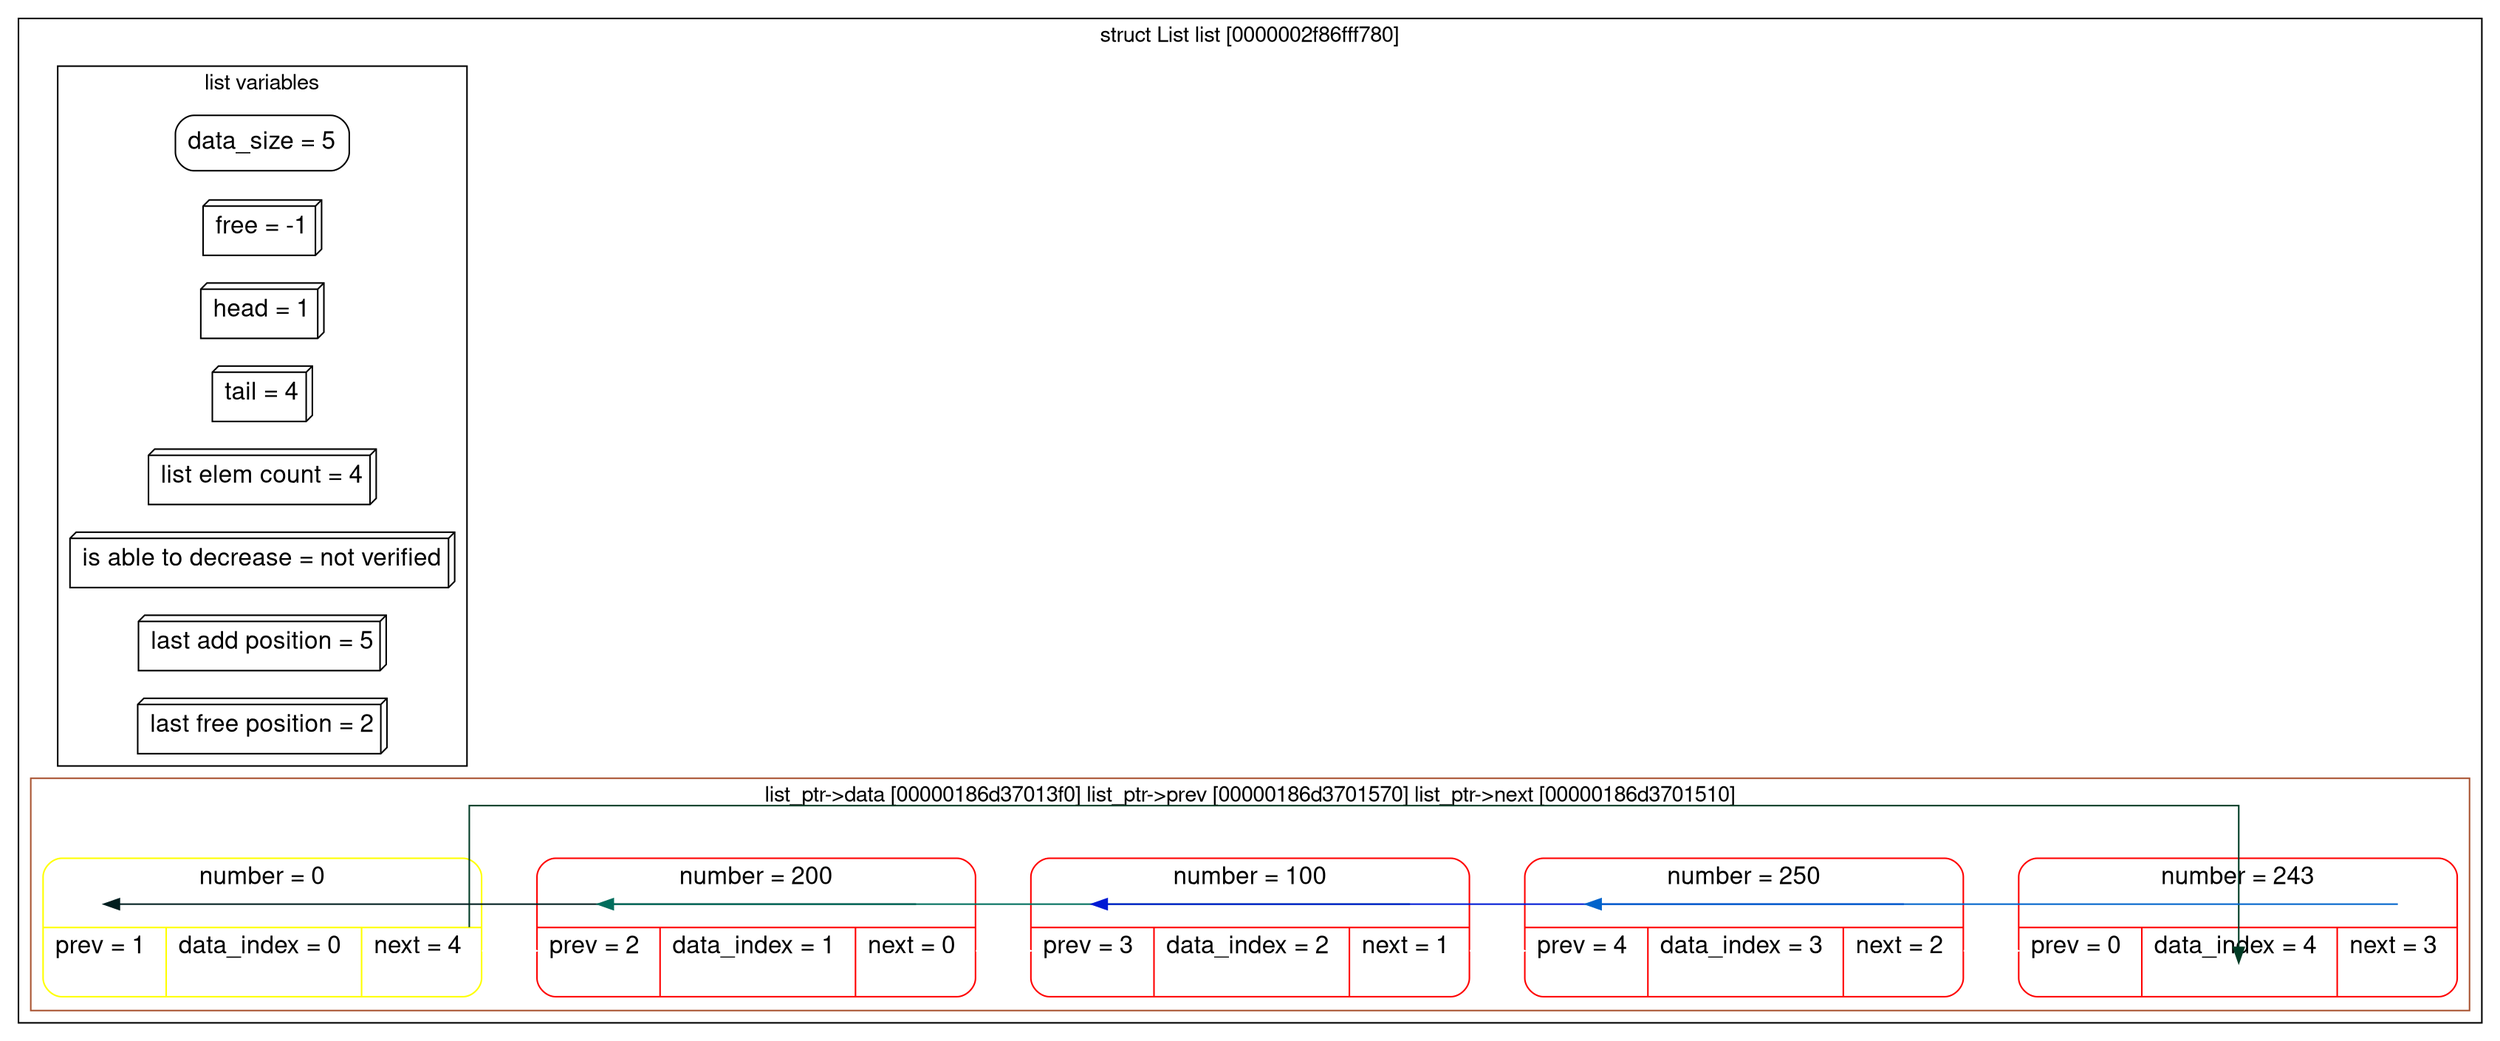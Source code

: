 digraph G {
rankdir = "LR";
graph [splines=ortho];
subgraph cluster0 {
label = "struct List list [0000002f86fff780]";fontname="Helvetica,Arial,sans-serif";
node [fontname="Helvetica,Arial,sans-serif" fontsize = "16" ];
edge [fontname="Helvetica,Arial,sans-serif"];
subgraph cluster1 {
rankdir = "TB";
label = "list variables"data_size [shape="Mrecord", label ="data_size = 5"]
free [shape=box3d, label="free = -1"];
head [shape=box3d, label="head = 1"];
tail [shape=box3d, label="tail = 4"];
list_elem_count [shape=box3d, label="list elem count = 4"];
is_able_to_decrease[shape= box3d, label = "is able to decrease = not verified"];
last_add_position[shape=box3d, label="last add position = 5"];
last_free_position [shape=box3d, label="last free position = 2"];
}
subgraph cluster2 {
color = "#AA5533"label = "list_ptr->data [00000186d37013f0] list_ptr->prev [00000186d3701570] list_ptr->next [00000186d3701510]";"node0" [ label = " <f1>  number =      0\n\n | {<f0>  prev = 1 \n\n | <f4> data_index = 0 \n\n | <f2> next  = 4 \n\n }" shape = "Mrecord", color="Yellow"];
"node1" [ label = " <f1> number =    200\n\n | {<f0>  prev = 2 \n\n | <f4> data_index = 1 \n\n | <f2> next  = 0 \n\n }" shape = "Mrecord", color="Red"];
"node2" [ label = " <f1> number =    100\n\n | {<f0>  prev = 3 \n\n | <f4> data_index = 2 \n\n | <f2> next  = 1 \n\n }" shape = "Mrecord", color="Red"];
"node3" [ label = " <f1> number =    250\n\n | {<f0>  prev = 4 \n\n | <f4> data_index = 3 \n\n | <f2> next  = 2 \n\n }" shape = "Mrecord", color="Red"];
"node4" [ label = " <f1> number =    243\n\n | {<f0>  prev = 0 \n\n | <f4> data_index = 4 \n\n | <f2> next  = 3 \n\n }" shape = "Mrecord", color="Red"];
node0->node1->node2->node3->node4[weight = 10000, color = "White"]
"node0":f2 -> "node4":f0 [id = 10, color="#003B25", constraint = false, splines = polyline];
"node1":f2 -> "node0":f0 [id = 11, color="#001E1F", constraint = false, splines = polyline];
"node2":f2 -> "node1":f0 [id = 12, color="#006E5D", constraint = false, splines = polyline];
"node3":f2 -> "node2":f0 [id = 13, color="#001AD4", constraint = false, splines = polyline];
"node4":f2 -> "node3":f0 [id = 14, color="#0063CB", constraint = false, splines = polyline];
} } }
